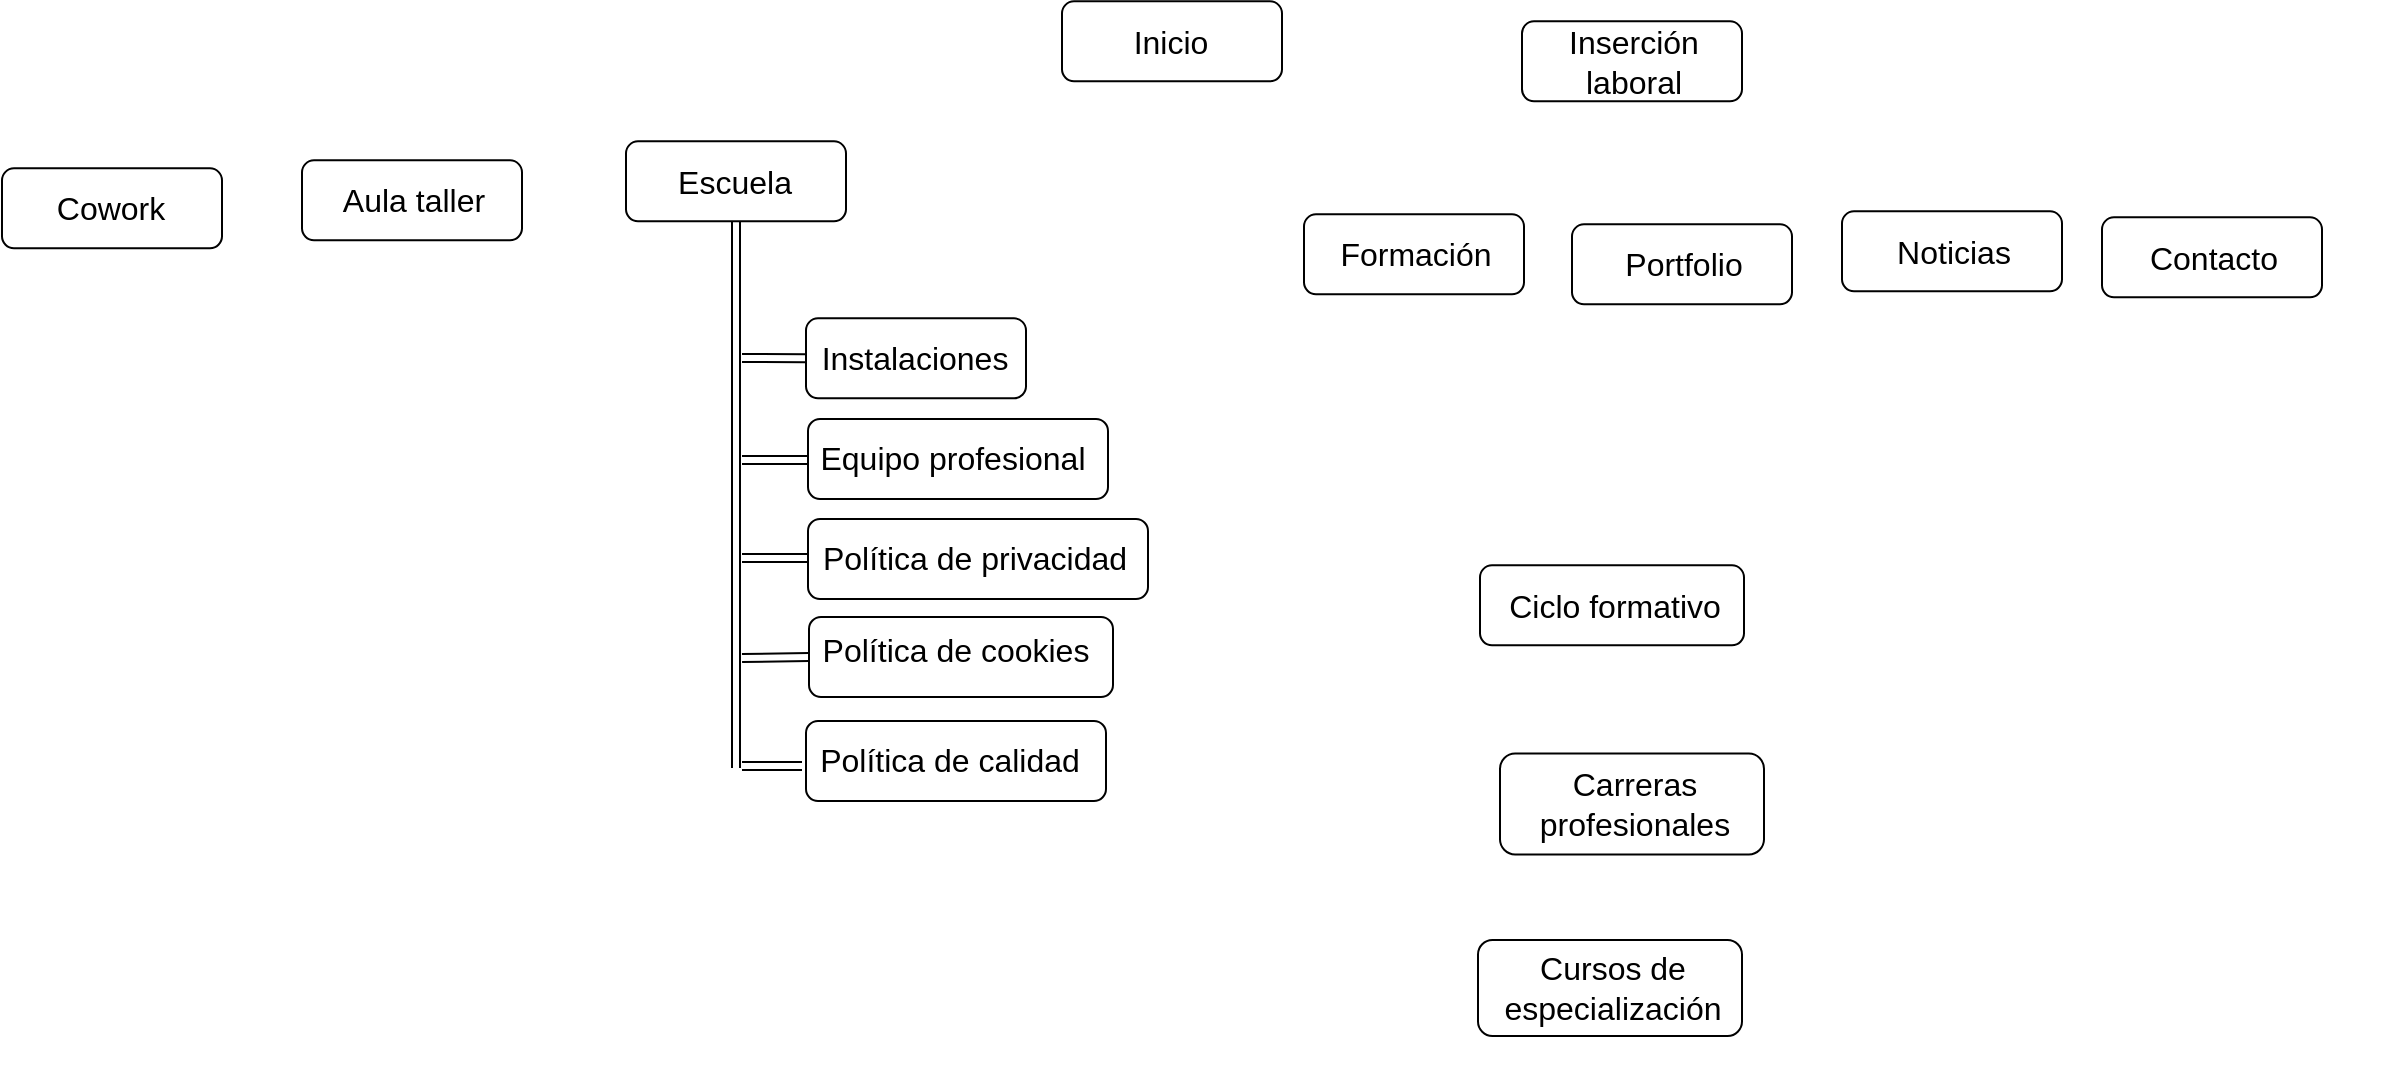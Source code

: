 <mxfile version="12.0.2" type="github" pages="1"><diagram id="-ySqdlJw9_MXb2U4OjLX" name="Page-1"><mxGraphModel dx="2483" dy="918" grid="1" gridSize="10" guides="1" tooltips="1" connect="1" arrows="1" fold="1" page="1" pageScale="1" pageWidth="827" pageHeight="1169" math="0" shadow="0"><root><mxCell id="0"/><mxCell id="1" parent="0"/><mxCell id="H0dECMqXrJGwn1z7Tc3c-14" value="" style="group" vertex="1" connectable="0" parent="1"><mxGeometry x="-10" y="99.5" width="150" height="50" as="geometry"/></mxCell><mxCell id="H0dECMqXrJGwn1z7Tc3c-15" value="" style="group" vertex="1" connectable="0" parent="H0dECMqXrJGwn1z7Tc3c-14"><mxGeometry width="150" height="50" as="geometry"/></mxCell><mxCell id="H0dECMqXrJGwn1z7Tc3c-70" value="" style="group" vertex="1" connectable="0" parent="H0dECMqXrJGwn1z7Tc3c-15"><mxGeometry x="-1" y="-3.333" width="114" height="40" as="geometry"/></mxCell><mxCell id="H0dECMqXrJGwn1z7Tc3c-16" value="" style="rounded=1;whiteSpace=wrap;html=1;fontSize=16;flipH=1;" vertex="1" parent="H0dECMqXrJGwn1z7Tc3c-70"><mxGeometry x="1" width="110" height="40" as="geometry"/></mxCell><mxCell id="H0dECMqXrJGwn1z7Tc3c-17" value="Aula taller" style="text;html=1;align=center;verticalAlign=middle;whiteSpace=wrap;rounded=0;fontSize=16;" vertex="1" parent="H0dECMqXrJGwn1z7Tc3c-70"><mxGeometry y="13.333" width="114" height="13" as="geometry"/></mxCell><mxCell id="H0dECMqXrJGwn1z7Tc3c-22" value="" style="group;flipH=1;" vertex="1" connectable="0" parent="1"><mxGeometry x="600" y="30" width="150" height="50" as="geometry"/></mxCell><mxCell id="H0dECMqXrJGwn1z7Tc3c-23" value="" style="group" vertex="1" connectable="0" parent="H0dECMqXrJGwn1z7Tc3c-22"><mxGeometry width="150" height="50" as="geometry"/></mxCell><mxCell id="H0dECMqXrJGwn1z7Tc3c-73" value="" style="group" vertex="1" connectable="0" parent="H0dECMqXrJGwn1z7Tc3c-23"><mxGeometry x="-1" y="-3.333" width="114" height="40" as="geometry"/></mxCell><mxCell id="H0dECMqXrJGwn1z7Tc3c-24" value="" style="rounded=1;whiteSpace=wrap;html=1;fontSize=16;" vertex="1" parent="H0dECMqXrJGwn1z7Tc3c-73"><mxGeometry x="1" width="110" height="40" as="geometry"/></mxCell><mxCell id="H0dECMqXrJGwn1z7Tc3c-25" value="Inserción laboral" style="text;html=1;align=center;verticalAlign=middle;whiteSpace=wrap;rounded=0;fontSize=16;" vertex="1" parent="H0dECMqXrJGwn1z7Tc3c-73"><mxGeometry y="13.333" width="114" height="13" as="geometry"/></mxCell><mxCell id="H0dECMqXrJGwn1z7Tc3c-26" value="" style="group;flipH=1;" vertex="1" connectable="0" parent="1"><mxGeometry x="491" y="126.5" width="284" height="55" as="geometry"/></mxCell><mxCell id="H0dECMqXrJGwn1z7Tc3c-27" value="" style="group;flipH=1;" vertex="1" connectable="0" parent="H0dECMqXrJGwn1z7Tc3c-26"><mxGeometry width="284" height="55" as="geometry"/></mxCell><mxCell id="H0dECMqXrJGwn1z7Tc3c-28" value="" style="rounded=1;whiteSpace=wrap;html=1;fontSize=16;" vertex="1" parent="H0dECMqXrJGwn1z7Tc3c-27"><mxGeometry y="-3.333" width="110" height="40" as="geometry"/></mxCell><mxCell id="H0dECMqXrJGwn1z7Tc3c-29" value="Formación" style="text;html=1;align=center;verticalAlign=middle;whiteSpace=wrap;rounded=0;fontSize=16;" vertex="1" parent="H0dECMqXrJGwn1z7Tc3c-27"><mxGeometry x="-1" y="10" width="114" height="13" as="geometry"/></mxCell><mxCell id="H0dECMqXrJGwn1z7Tc3c-30" value="" style="group" vertex="1" connectable="0" parent="H0dECMqXrJGwn1z7Tc3c-27"><mxGeometry x="134" y="5" width="150" height="50" as="geometry"/></mxCell><mxCell id="H0dECMqXrJGwn1z7Tc3c-31" value="" style="group" vertex="1" connectable="0" parent="H0dECMqXrJGwn1z7Tc3c-30"><mxGeometry width="150" height="50" as="geometry"/></mxCell><mxCell id="H0dECMqXrJGwn1z7Tc3c-32" value="" style="rounded=1;whiteSpace=wrap;html=1;fontSize=16;" vertex="1" parent="H0dECMqXrJGwn1z7Tc3c-31"><mxGeometry y="-3.333" width="110" height="40" as="geometry"/></mxCell><mxCell id="H0dECMqXrJGwn1z7Tc3c-33" value="Portfolio" style="text;html=1;align=center;verticalAlign=middle;whiteSpace=wrap;rounded=0;fontSize=16;" vertex="1" parent="H0dECMqXrJGwn1z7Tc3c-31"><mxGeometry x="-1" y="10" width="114" height="13" as="geometry"/></mxCell><mxCell id="H0dECMqXrJGwn1z7Tc3c-35" value="" style="group;flipH=1;" vertex="1" connectable="0" parent="1"><mxGeometry x="760" y="125" width="150" height="50" as="geometry"/></mxCell><mxCell id="H0dECMqXrJGwn1z7Tc3c-36" value="" style="group" vertex="1" connectable="0" parent="H0dECMqXrJGwn1z7Tc3c-35"><mxGeometry width="150" height="50" as="geometry"/></mxCell><mxCell id="H0dECMqXrJGwn1z7Tc3c-76" value="" style="group" vertex="1" connectable="0" parent="H0dECMqXrJGwn1z7Tc3c-36"><mxGeometry x="-1" y="-3.333" width="114" height="40" as="geometry"/></mxCell><mxCell id="H0dECMqXrJGwn1z7Tc3c-37" value="" style="rounded=1;whiteSpace=wrap;html=1;fontSize=16;" vertex="1" parent="H0dECMqXrJGwn1z7Tc3c-76"><mxGeometry x="1" width="110" height="40" as="geometry"/></mxCell><mxCell id="H0dECMqXrJGwn1z7Tc3c-38" value="Noticias" style="text;html=1;align=center;verticalAlign=middle;whiteSpace=wrap;rounded=0;fontSize=16;" vertex="1" parent="H0dECMqXrJGwn1z7Tc3c-76"><mxGeometry y="13.333" width="114" height="13" as="geometry"/></mxCell><mxCell id="H0dECMqXrJGwn1z7Tc3c-39" value="" style="group;flipH=1;" vertex="1" connectable="0" parent="1"><mxGeometry x="890" y="128" width="150" height="50" as="geometry"/></mxCell><mxCell id="H0dECMqXrJGwn1z7Tc3c-40" value="" style="group" vertex="1" connectable="0" parent="H0dECMqXrJGwn1z7Tc3c-39"><mxGeometry width="150" height="50" as="geometry"/></mxCell><mxCell id="H0dECMqXrJGwn1z7Tc3c-41" value="" style="rounded=1;whiteSpace=wrap;html=1;fontSize=16;" vertex="1" parent="H0dECMqXrJGwn1z7Tc3c-40"><mxGeometry y="-3.333" width="110" height="40" as="geometry"/></mxCell><mxCell id="H0dECMqXrJGwn1z7Tc3c-42" value="Contacto" style="text;html=1;align=center;verticalAlign=middle;whiteSpace=wrap;rounded=0;fontSize=16;" vertex="1" parent="H0dECMqXrJGwn1z7Tc3c-40"><mxGeometry x="-1" y="10" width="114" height="13" as="geometry"/></mxCell><mxCell id="H0dECMqXrJGwn1z7Tc3c-45" value="" style="group;flipH=1;" vertex="1" connectable="0" parent="1"><mxGeometry x="242" y="178.5" width="110" height="50" as="geometry"/></mxCell><mxCell id="H0dECMqXrJGwn1z7Tc3c-46" value="" style="group" vertex="1" connectable="0" parent="H0dECMqXrJGwn1z7Tc3c-45"><mxGeometry width="110" height="50" as="geometry"/></mxCell><mxCell id="H0dECMqXrJGwn1z7Tc3c-47" value="" style="rounded=1;whiteSpace=wrap;html=1;fontSize=16;" vertex="1" parent="H0dECMqXrJGwn1z7Tc3c-46"><mxGeometry y="-3.333" width="110" height="40" as="geometry"/></mxCell><mxCell id="H0dECMqXrJGwn1z7Tc3c-48" value="Instalaciones" style="text;html=1;align=center;verticalAlign=middle;whiteSpace=wrap;rounded=0;fontSize=16;" vertex="1" parent="H0dECMqXrJGwn1z7Tc3c-46"><mxGeometry x="36" y="10" width="36.667" height="13.333" as="geometry"/></mxCell><mxCell id="H0dECMqXrJGwn1z7Tc3c-50" value="" style="group;flipH=1;" vertex="1" connectable="0" parent="1"><mxGeometry x="181" y="228.5" width="276" height="100" as="geometry"/></mxCell><mxCell id="H0dECMqXrJGwn1z7Tc3c-51" value="" style="group" vertex="1" connectable="0" parent="H0dECMqXrJGwn1z7Tc3c-50"><mxGeometry width="276" height="100" as="geometry"/></mxCell><mxCell id="H0dECMqXrJGwn1z7Tc3c-52" value="" style="rounded=1;whiteSpace=wrap;html=1;fontSize=16;" vertex="1" parent="H0dECMqXrJGwn1z7Tc3c-51"><mxGeometry x="62" y="-3" width="150" height="40" as="geometry"/></mxCell><mxCell id="H0dECMqXrJGwn1z7Tc3c-53" value="Equipo profesional" style="text;html=1;align=center;verticalAlign=middle;whiteSpace=wrap;rounded=0;fontSize=16;flipH=1;" vertex="1" parent="H0dECMqXrJGwn1z7Tc3c-51"><mxGeometry x="59" y="10" width="151" height="13" as="geometry"/></mxCell><mxCell id="H0dECMqXrJGwn1z7Tc3c-54" value="" style="group;flipH=1;" vertex="1" connectable="0" parent="H0dECMqXrJGwn1z7Tc3c-51"><mxGeometry y="50" width="276" height="50" as="geometry"/></mxCell><mxCell id="H0dECMqXrJGwn1z7Tc3c-55" value="" style="group" vertex="1" connectable="0" parent="H0dECMqXrJGwn1z7Tc3c-54"><mxGeometry width="276" height="50" as="geometry"/></mxCell><mxCell id="H0dECMqXrJGwn1z7Tc3c-56" value="" style="rounded=1;whiteSpace=wrap;html=1;fontSize=16;" vertex="1" parent="H0dECMqXrJGwn1z7Tc3c-55"><mxGeometry x="62" y="-3" width="170" height="40" as="geometry"/></mxCell><mxCell id="H0dECMqXrJGwn1z7Tc3c-57" value="Política de privacidad" style="text;html=1;align=center;verticalAlign=middle;whiteSpace=wrap;rounded=0;fontSize=16;flipH=1;" vertex="1" parent="H0dECMqXrJGwn1z7Tc3c-55"><mxGeometry x="64" y="10" width="163" height="13" as="geometry"/></mxCell><mxCell id="H0dECMqXrJGwn1z7Tc3c-58" value="" style="group;flipH=1;" vertex="1" connectable="0" parent="1"><mxGeometry x="222" y="379.5" width="276" height="50" as="geometry"/></mxCell><mxCell id="H0dECMqXrJGwn1z7Tc3c-59" value="" style="group" vertex="1" connectable="0" parent="H0dECMqXrJGwn1z7Tc3c-58"><mxGeometry width="276" height="50" as="geometry"/></mxCell><mxCell id="H0dECMqXrJGwn1z7Tc3c-60" value="" style="rounded=1;whiteSpace=wrap;html=1;fontSize=16;" vertex="1" parent="H0dECMqXrJGwn1z7Tc3c-59"><mxGeometry x="20" y="-3" width="150" height="40" as="geometry"/></mxCell><mxCell id="H0dECMqXrJGwn1z7Tc3c-61" value="Política de calidad" style="text;html=1;align=center;verticalAlign=middle;whiteSpace=wrap;rounded=0;fontSize=16;flipH=1;" vertex="1" parent="H0dECMqXrJGwn1z7Tc3c-59"><mxGeometry x="24" y="10" width="136" height="13" as="geometry"/></mxCell><mxCell id="H0dECMqXrJGwn1z7Tc3c-62" value="" style="group;flipH=1;" vertex="1" connectable="0" parent="1"><mxGeometry x="100" y="329.5" width="276" height="50" as="geometry"/></mxCell><mxCell id="H0dECMqXrJGwn1z7Tc3c-63" value="" style="group" vertex="1" connectable="0" parent="H0dECMqXrJGwn1z7Tc3c-62"><mxGeometry x="124.5" y="-5" width="276" height="50" as="geometry"/></mxCell><mxCell id="H0dECMqXrJGwn1z7Tc3c-64" value="" style="rounded=1;whiteSpace=wrap;html=1;fontSize=16;" vertex="1" parent="H0dECMqXrJGwn1z7Tc3c-63"><mxGeometry x="19" width="152" height="40" as="geometry"/></mxCell><mxCell id="H0dECMqXrJGwn1z7Tc3c-65" value="Política de cookies" style="text;html=1;align=center;verticalAlign=middle;whiteSpace=wrap;rounded=0;fontSize=16;flipH=1;" vertex="1" parent="H0dECMqXrJGwn1z7Tc3c-63"><mxGeometry x="24" y="10" width="136" height="13" as="geometry"/></mxCell><mxCell id="H0dECMqXrJGwn1z7Tc3c-69" value="" style="group" vertex="1" connectable="0" parent="1"><mxGeometry x="-160" y="103.5" width="110" height="50" as="geometry"/></mxCell><mxCell id="H0dECMqXrJGwn1z7Tc3c-9" value="" style="group;flipH=1;" vertex="1" connectable="0" parent="H0dECMqXrJGwn1z7Tc3c-69"><mxGeometry width="110" height="50" as="geometry"/></mxCell><mxCell id="H0dECMqXrJGwn1z7Tc3c-10" value="" style="group" vertex="1" connectable="0" parent="H0dECMqXrJGwn1z7Tc3c-9"><mxGeometry width="110" height="50" as="geometry"/></mxCell><mxCell id="H0dECMqXrJGwn1z7Tc3c-11" value="" style="rounded=1;whiteSpace=wrap;html=1;fontSize=16;" vertex="1" parent="H0dECMqXrJGwn1z7Tc3c-10"><mxGeometry y="-3.333" width="110" height="40" as="geometry"/></mxCell><mxCell id="H0dECMqXrJGwn1z7Tc3c-12" value="Cowork" style="text;html=1;align=center;verticalAlign=middle;whiteSpace=wrap;rounded=0;fontSize=16;" vertex="1" parent="H0dECMqXrJGwn1z7Tc3c-10"><mxGeometry x="36" y="10" width="36.667" height="13.333" as="geometry"/></mxCell><mxCell id="H0dECMqXrJGwn1z7Tc3c-71" value="" style="group" vertex="1" connectable="0" parent="1"><mxGeometry x="152" y="90" width="110" height="50" as="geometry"/></mxCell><mxCell id="H0dECMqXrJGwn1z7Tc3c-18" value="" style="group;flipH=1;" vertex="1" connectable="0" parent="H0dECMqXrJGwn1z7Tc3c-71"><mxGeometry width="110" height="50" as="geometry"/></mxCell><mxCell id="H0dECMqXrJGwn1z7Tc3c-19" value="" style="group" vertex="1" connectable="0" parent="H0dECMqXrJGwn1z7Tc3c-18"><mxGeometry width="110" height="50" as="geometry"/></mxCell><mxCell id="H0dECMqXrJGwn1z7Tc3c-20" value="" style="rounded=1;whiteSpace=wrap;html=1;fontSize=16;" vertex="1" parent="H0dECMqXrJGwn1z7Tc3c-19"><mxGeometry y="-3.333" width="110" height="40" as="geometry"/></mxCell><mxCell id="H0dECMqXrJGwn1z7Tc3c-21" value="Escuela" style="text;html=1;align=center;verticalAlign=middle;whiteSpace=wrap;rounded=0;fontSize=16;" vertex="1" parent="H0dECMqXrJGwn1z7Tc3c-19"><mxGeometry x="36" y="10" width="36.667" height="13.333" as="geometry"/></mxCell><mxCell id="H0dECMqXrJGwn1z7Tc3c-72" value="" style="group" vertex="1" connectable="0" parent="1"><mxGeometry x="370" y="20" width="110" height="50" as="geometry"/></mxCell><mxCell id="H0dECMqXrJGwn1z7Tc3c-7" value="" style="group" vertex="1" connectable="0" parent="H0dECMqXrJGwn1z7Tc3c-72"><mxGeometry width="110" height="50" as="geometry"/></mxCell><mxCell id="H0dECMqXrJGwn1z7Tc3c-3" value="" style="group" vertex="1" connectable="0" parent="H0dECMqXrJGwn1z7Tc3c-7"><mxGeometry width="110" height="50" as="geometry"/></mxCell><mxCell id="H0dECMqXrJGwn1z7Tc3c-6" value="" style="rounded=1;whiteSpace=wrap;html=1;fontSize=16;" vertex="1" parent="H0dECMqXrJGwn1z7Tc3c-3"><mxGeometry y="-3.333" width="110" height="40" as="geometry"/></mxCell><mxCell id="H0dECMqXrJGwn1z7Tc3c-1" value="Inicio" style="text;html=1;align=center;verticalAlign=middle;whiteSpace=wrap;rounded=0;fontSize=16;" vertex="1" parent="H0dECMqXrJGwn1z7Tc3c-3"><mxGeometry x="36" y="10" width="36.667" height="13.333" as="geometry"/></mxCell><mxCell id="H0dECMqXrJGwn1z7Tc3c-81" value="" style="shape=link;html=1;fontSize=16;entryX=0.5;entryY=1;entryDx=0;entryDy=0;" edge="1" parent="1" target="H0dECMqXrJGwn1z7Tc3c-20"><mxGeometry width="50" height="50" relative="1" as="geometry"><mxPoint x="207" y="400" as="sourcePoint"/><mxPoint x="-110" y="450" as="targetPoint"/></mxGeometry></mxCell><mxCell id="H0dECMqXrJGwn1z7Tc3c-82" value="" style="shape=link;html=1;fontSize=16;" edge="1" parent="1"><mxGeometry width="50" height="50" relative="1" as="geometry"><mxPoint x="240" y="399" as="sourcePoint"/><mxPoint x="210" y="399" as="targetPoint"/></mxGeometry></mxCell><mxCell id="H0dECMqXrJGwn1z7Tc3c-83" value="" style="shape=link;html=1;fontSize=16;entryX=0;entryY=0.5;entryDx=0;entryDy=0;" edge="1" parent="1" target="H0dECMqXrJGwn1z7Tc3c-64"><mxGeometry width="50" height="50" relative="1" as="geometry"><mxPoint x="210" y="345" as="sourcePoint"/><mxPoint x="-110" y="450" as="targetPoint"/></mxGeometry></mxCell><mxCell id="H0dECMqXrJGwn1z7Tc3c-85" value="" style="shape=link;html=1;fontSize=16;" edge="1" parent="1"><mxGeometry width="50" height="50" relative="1" as="geometry"><mxPoint x="243" y="295" as="sourcePoint"/><mxPoint x="210" y="295" as="targetPoint"/></mxGeometry></mxCell><mxCell id="H0dECMqXrJGwn1z7Tc3c-87" value="" style="shape=link;html=1;fontSize=16;" edge="1" parent="1"><mxGeometry width="50" height="50" relative="1" as="geometry"><mxPoint x="210" y="246" as="sourcePoint"/><mxPoint x="243" y="246" as="targetPoint"/></mxGeometry></mxCell><mxCell id="H0dECMqXrJGwn1z7Tc3c-88" value="" style="shape=link;html=1;fontSize=16;entryX=0;entryY=0.5;entryDx=0;entryDy=0;" edge="1" parent="1" target="H0dECMqXrJGwn1z7Tc3c-47"><mxGeometry width="50" height="50" relative="1" as="geometry"><mxPoint x="210" y="195" as="sourcePoint"/><mxPoint x="230" y="180" as="targetPoint"/></mxGeometry></mxCell><mxCell id="H0dECMqXrJGwn1z7Tc3c-97" value="" style="group;flipH=1;" vertex="1" connectable="0" parent="1"><mxGeometry x="579" y="302" width="180" height="50" as="geometry"/></mxCell><mxCell id="H0dECMqXrJGwn1z7Tc3c-98" value="" style="group" vertex="1" connectable="0" parent="H0dECMqXrJGwn1z7Tc3c-97"><mxGeometry width="180" height="50" as="geometry"/></mxCell><mxCell id="H0dECMqXrJGwn1z7Tc3c-99" value="" style="rounded=1;whiteSpace=wrap;html=1;fontSize=16;" vertex="1" parent="H0dECMqXrJGwn1z7Tc3c-98"><mxGeometry y="-3.333" width="132" height="40" as="geometry"/></mxCell><mxCell id="H0dECMqXrJGwn1z7Tc3c-100" value="Ciclo formativo" style="text;html=1;align=center;verticalAlign=middle;whiteSpace=wrap;rounded=0;fontSize=16;" vertex="1" parent="H0dECMqXrJGwn1z7Tc3c-98"><mxGeometry x="-1.2" y="10" width="136.8" height="13" as="geometry"/></mxCell><mxCell id="H0dECMqXrJGwn1z7Tc3c-101" value="" style="group;flipH=1;" vertex="1" connectable="0" parent="1"><mxGeometry x="589" y="397" width="180" height="63" as="geometry"/></mxCell><mxCell id="H0dECMqXrJGwn1z7Tc3c-102" value="" style="group" vertex="1" connectable="0" parent="H0dECMqXrJGwn1z7Tc3c-101"><mxGeometry width="180" height="63.0" as="geometry"/></mxCell><mxCell id="H0dECMqXrJGwn1z7Tc3c-103" value="" style="rounded=1;whiteSpace=wrap;html=1;fontSize=16;" vertex="1" parent="H0dECMqXrJGwn1z7Tc3c-102"><mxGeometry y="-4.2" width="132" height="50.4" as="geometry"/></mxCell><mxCell id="H0dECMqXrJGwn1z7Tc3c-104" value="Carreras profesionales" style="text;html=1;align=center;verticalAlign=middle;whiteSpace=wrap;rounded=0;fontSize=16;" vertex="1" parent="H0dECMqXrJGwn1z7Tc3c-102"><mxGeometry x="-1.2" y="12.6" width="136.8" height="16.38" as="geometry"/></mxCell><mxCell id="H0dECMqXrJGwn1z7Tc3c-106" value="" style="group;flipH=1;" vertex="1" connectable="0" parent="1"><mxGeometry x="578" y="490" width="180" height="60" as="geometry"/></mxCell><mxCell id="H0dECMqXrJGwn1z7Tc3c-107" value="" style="group" vertex="1" connectable="0" parent="H0dECMqXrJGwn1z7Tc3c-106"><mxGeometry width="180" height="60" as="geometry"/></mxCell><mxCell id="H0dECMqXrJGwn1z7Tc3c-108" value="" style="rounded=1;whiteSpace=wrap;html=1;fontSize=16;" vertex="1" parent="H0dECMqXrJGwn1z7Tc3c-107"><mxGeometry y="-4.0" width="132" height="48" as="geometry"/></mxCell><mxCell id="H0dECMqXrJGwn1z7Tc3c-109" value="Cursos de especialización" style="text;html=1;align=center;verticalAlign=middle;whiteSpace=wrap;rounded=0;fontSize=16;" vertex="1" parent="H0dECMqXrJGwn1z7Tc3c-107"><mxGeometry x="-1.2" y="12" width="136.8" height="15.6" as="geometry"/></mxCell></root></mxGraphModel></diagram></mxfile>